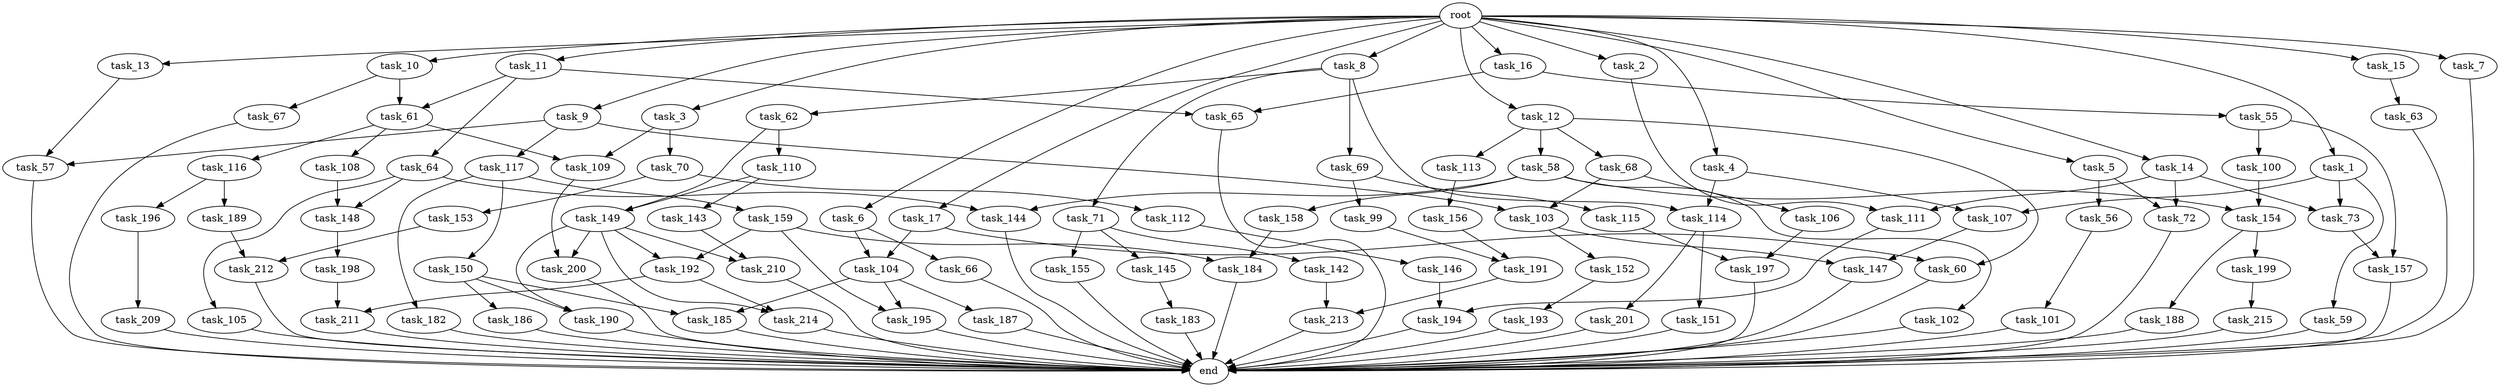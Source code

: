 digraph G {
  task_142 [size="695784701.952000"];
  task_149 [size="386547056.640000"];
  task_192 [size="292057776.128000"];
  task_16 [size="1.024000"];
  task_57 [size="618475290.624000"];
  task_212 [size="833223655.424000"];
  task_55 [size="309237645.312000"];
  task_155 [size="695784701.952000"];
  task_158 [size="858993459.200000"];
  task_213 [size="455266533.376000"];
  task_190 [size="154618822.656000"];
  task_150 [size="858993459.200000"];
  task_185 [size="936302870.528000"];
  task_102 [size="858993459.200000"];
  task_11 [size="1.024000"];
  task_113 [size="549755813.888000"];
  task_68 [size="549755813.888000"];
  task_101 [size="34359738.368000"];
  task_58 [size="549755813.888000"];
  task_117 [size="309237645.312000"];
  task_145 [size="695784701.952000"];
  task_151 [size="309237645.312000"];
  task_62 [size="214748364.800000"];
  task_14 [size="1.024000"];
  task_8 [size="1.024000"];
  task_1 [size="1.024000"];
  task_108 [size="858993459.200000"];
  task_156 [size="420906795.008000"];
  task_182 [size="858993459.200000"];
  task_6 [size="1.024000"];
  task_147 [size="352187318.272000"];
  task_72 [size="635655159.808000"];
  task_200 [size="111669149.696000"];
  task_5 [size="1.024000"];
  task_63 [size="34359738.368000"];
  root [size="0.000000"];
  task_99 [size="549755813.888000"];
  task_7 [size="1.024000"];
  task_148 [size="833223655.424000"];
  task_191 [size="858993459.200000"];
  task_64 [size="695784701.952000"];
  task_152 [size="137438953.472000"];
  task_143 [size="309237645.312000"];
  task_106 [size="420906795.008000"];
  task_157 [size="936302870.528000"];
  task_198 [size="549755813.888000"];
  task_215 [size="34359738.368000"];
  task_184 [size="352187318.272000"];
  task_115 [size="549755813.888000"];
  task_210 [size="154618822.656000"];
  task_195 [size="1073741824.000000"];
  task_209 [size="420906795.008000"];
  task_110 [size="77309411.328000"];
  task_153 [size="549755813.888000"];
  task_114 [size="352187318.272000"];
  task_66 [size="77309411.328000"];
  task_4 [size="1.024000"];
  task_103 [size="730144440.320000"];
  task_159 [size="858993459.200000"];
  task_112 [size="549755813.888000"];
  task_199 [size="34359738.368000"];
  task_65 [size="1005022347.264000"];
  task_69 [size="214748364.800000"];
  task_73 [size="635655159.808000"];
  task_59 [size="420906795.008000"];
  task_188 [size="34359738.368000"];
  task_61 [size="1391569403.904000"];
  task_154 [size="996432412.672000"];
  task_10 [size="1.024000"];
  task_12 [size="1.024000"];
  task_13 [size="1.024000"];
  task_186 [size="77309411.328000"];
  task_187 [size="858993459.200000"];
  task_214 [size="498216206.336000"];
  task_111 [size="249108103.168000"];
  task_15 [size="1.024000"];
  end [size="0.000000"];
  task_211 [size="730144440.320000"];
  task_196 [size="858993459.200000"];
  task_70 [size="77309411.328000"];
  task_193 [size="77309411.328000"];
  task_3 [size="1.024000"];
  task_183 [size="695784701.952000"];
  task_71 [size="214748364.800000"];
  task_144 [size="996432412.672000"];
  task_197 [size="446676598.784000"];
  task_105 [size="137438953.472000"];
  task_201 [size="309237645.312000"];
  task_194 [size="936302870.528000"];
  task_109 [size="936302870.528000"];
  task_60 [size="858993459.200000"];
  task_9 [size="1.024000"];
  task_2 [size="1.024000"];
  task_67 [size="695784701.952000"];
  task_100 [size="77309411.328000"];
  task_146 [size="77309411.328000"];
  task_17 [size="1.024000"];
  task_104 [size="386547056.640000"];
  task_107 [size="558345748.480000"];
  task_189 [size="858993459.200000"];
  task_116 [size="858993459.200000"];
  task_56 [size="420906795.008000"];

  task_142 -> task_213 [size="411041792.000000"];
  task_149 -> task_200 [size="75497472.000000"];
  task_149 -> task_214 [size="75497472.000000"];
  task_149 -> task_210 [size="75497472.000000"];
  task_149 -> task_192 [size="75497472.000000"];
  task_149 -> task_190 [size="75497472.000000"];
  task_192 -> task_214 [size="411041792.000000"];
  task_192 -> task_211 [size="411041792.000000"];
  task_16 -> task_55 [size="301989888.000000"];
  task_16 -> task_65 [size="301989888.000000"];
  task_57 -> end [size="1.000000"];
  task_212 -> end [size="1.000000"];
  task_55 -> task_100 [size="75497472.000000"];
  task_55 -> task_157 [size="75497472.000000"];
  task_155 -> end [size="1.000000"];
  task_158 -> task_184 [size="134217728.000000"];
  task_213 -> end [size="1.000000"];
  task_190 -> end [size="1.000000"];
  task_150 -> task_185 [size="75497472.000000"];
  task_150 -> task_186 [size="75497472.000000"];
  task_150 -> task_190 [size="75497472.000000"];
  task_185 -> end [size="1.000000"];
  task_102 -> end [size="1.000000"];
  task_11 -> task_61 [size="679477248.000000"];
  task_11 -> task_64 [size="679477248.000000"];
  task_11 -> task_65 [size="679477248.000000"];
  task_113 -> task_156 [size="411041792.000000"];
  task_68 -> task_103 [size="411041792.000000"];
  task_68 -> task_106 [size="411041792.000000"];
  task_101 -> end [size="1.000000"];
  task_58 -> task_144 [size="838860800.000000"];
  task_58 -> task_102 [size="838860800.000000"];
  task_58 -> task_154 [size="838860800.000000"];
  task_58 -> task_158 [size="838860800.000000"];
  task_117 -> task_150 [size="838860800.000000"];
  task_117 -> task_159 [size="838860800.000000"];
  task_117 -> task_182 [size="838860800.000000"];
  task_145 -> task_183 [size="679477248.000000"];
  task_151 -> end [size="1.000000"];
  task_62 -> task_149 [size="75497472.000000"];
  task_62 -> task_110 [size="75497472.000000"];
  task_14 -> task_111 [size="209715200.000000"];
  task_14 -> task_73 [size="209715200.000000"];
  task_14 -> task_72 [size="209715200.000000"];
  task_8 -> task_71 [size="209715200.000000"];
  task_8 -> task_62 [size="209715200.000000"];
  task_8 -> task_69 [size="209715200.000000"];
  task_8 -> task_114 [size="209715200.000000"];
  task_1 -> task_73 [size="411041792.000000"];
  task_1 -> task_59 [size="411041792.000000"];
  task_1 -> task_107 [size="411041792.000000"];
  task_108 -> task_148 [size="679477248.000000"];
  task_156 -> task_191 [size="301989888.000000"];
  task_182 -> end [size="1.000000"];
  task_6 -> task_66 [size="75497472.000000"];
  task_6 -> task_104 [size="75497472.000000"];
  task_147 -> end [size="1.000000"];
  task_72 -> end [size="1.000000"];
  task_200 -> end [size="1.000000"];
  task_5 -> task_56 [size="411041792.000000"];
  task_5 -> task_72 [size="411041792.000000"];
  task_63 -> end [size="1.000000"];
  root -> task_2 [size="1.000000"];
  root -> task_7 [size="1.000000"];
  root -> task_5 [size="1.000000"];
  root -> task_11 [size="1.000000"];
  root -> task_10 [size="1.000000"];
  root -> task_16 [size="1.000000"];
  root -> task_4 [size="1.000000"];
  root -> task_17 [size="1.000000"];
  root -> task_3 [size="1.000000"];
  root -> task_13 [size="1.000000"];
  root -> task_9 [size="1.000000"];
  root -> task_6 [size="1.000000"];
  root -> task_14 [size="1.000000"];
  root -> task_8 [size="1.000000"];
  root -> task_12 [size="1.000000"];
  root -> task_15 [size="1.000000"];
  root -> task_1 [size="1.000000"];
  task_99 -> task_191 [size="536870912.000000"];
  task_7 -> end [size="1.000000"];
  task_148 -> task_198 [size="536870912.000000"];
  task_191 -> task_213 [size="33554432.000000"];
  task_64 -> task_144 [size="134217728.000000"];
  task_64 -> task_148 [size="134217728.000000"];
  task_64 -> task_105 [size="134217728.000000"];
  task_152 -> task_193 [size="75497472.000000"];
  task_143 -> task_210 [size="75497472.000000"];
  task_106 -> task_197 [size="301989888.000000"];
  task_157 -> end [size="1.000000"];
  task_198 -> task_211 [size="301989888.000000"];
  task_215 -> end [size="1.000000"];
  task_184 -> end [size="1.000000"];
  task_115 -> task_197 [size="134217728.000000"];
  task_210 -> end [size="1.000000"];
  task_195 -> end [size="1.000000"];
  task_209 -> end [size="1.000000"];
  task_110 -> task_149 [size="301989888.000000"];
  task_110 -> task_143 [size="301989888.000000"];
  task_153 -> task_212 [size="679477248.000000"];
  task_114 -> task_201 [size="301989888.000000"];
  task_114 -> task_151 [size="301989888.000000"];
  task_66 -> end [size="1.000000"];
  task_4 -> task_114 [size="134217728.000000"];
  task_4 -> task_107 [size="134217728.000000"];
  task_103 -> task_152 [size="134217728.000000"];
  task_103 -> task_147 [size="134217728.000000"];
  task_159 -> task_184 [size="209715200.000000"];
  task_159 -> task_192 [size="209715200.000000"];
  task_159 -> task_195 [size="209715200.000000"];
  task_112 -> task_146 [size="75497472.000000"];
  task_199 -> task_215 [size="33554432.000000"];
  task_65 -> end [size="1.000000"];
  task_69 -> task_115 [size="536870912.000000"];
  task_69 -> task_99 [size="536870912.000000"];
  task_73 -> task_157 [size="838860800.000000"];
  task_59 -> end [size="1.000000"];
  task_188 -> end [size="1.000000"];
  task_61 -> task_108 [size="838860800.000000"];
  task_61 -> task_116 [size="838860800.000000"];
  task_61 -> task_109 [size="838860800.000000"];
  task_154 -> task_188 [size="33554432.000000"];
  task_154 -> task_199 [size="33554432.000000"];
  task_10 -> task_61 [size="679477248.000000"];
  task_10 -> task_67 [size="679477248.000000"];
  task_12 -> task_113 [size="536870912.000000"];
  task_12 -> task_58 [size="536870912.000000"];
  task_12 -> task_60 [size="536870912.000000"];
  task_12 -> task_68 [size="536870912.000000"];
  task_13 -> task_57 [size="301989888.000000"];
  task_186 -> end [size="1.000000"];
  task_187 -> end [size="1.000000"];
  task_214 -> end [size="1.000000"];
  task_111 -> task_194 [size="75497472.000000"];
  task_15 -> task_63 [size="33554432.000000"];
  task_211 -> end [size="1.000000"];
  task_196 -> task_209 [size="411041792.000000"];
  task_70 -> task_153 [size="536870912.000000"];
  task_70 -> task_112 [size="536870912.000000"];
  task_193 -> end [size="1.000000"];
  task_3 -> task_70 [size="75497472.000000"];
  task_3 -> task_109 [size="75497472.000000"];
  task_183 -> end [size="1.000000"];
  task_71 -> task_145 [size="679477248.000000"];
  task_71 -> task_142 [size="679477248.000000"];
  task_71 -> task_155 [size="679477248.000000"];
  task_144 -> end [size="1.000000"];
  task_197 -> end [size="1.000000"];
  task_105 -> end [size="1.000000"];
  task_201 -> end [size="1.000000"];
  task_194 -> end [size="1.000000"];
  task_109 -> task_200 [size="33554432.000000"];
  task_60 -> end [size="1.000000"];
  task_9 -> task_103 [size="301989888.000000"];
  task_9 -> task_117 [size="301989888.000000"];
  task_9 -> task_57 [size="301989888.000000"];
  task_2 -> task_111 [size="33554432.000000"];
  task_67 -> end [size="1.000000"];
  task_100 -> task_154 [size="134217728.000000"];
  task_146 -> task_194 [size="838860800.000000"];
  task_17 -> task_60 [size="301989888.000000"];
  task_17 -> task_104 [size="301989888.000000"];
  task_104 -> task_187 [size="838860800.000000"];
  task_104 -> task_185 [size="838860800.000000"];
  task_104 -> task_195 [size="838860800.000000"];
  task_107 -> task_147 [size="209715200.000000"];
  task_189 -> task_212 [size="134217728.000000"];
  task_116 -> task_189 [size="838860800.000000"];
  task_116 -> task_196 [size="838860800.000000"];
  task_56 -> task_101 [size="33554432.000000"];
}
